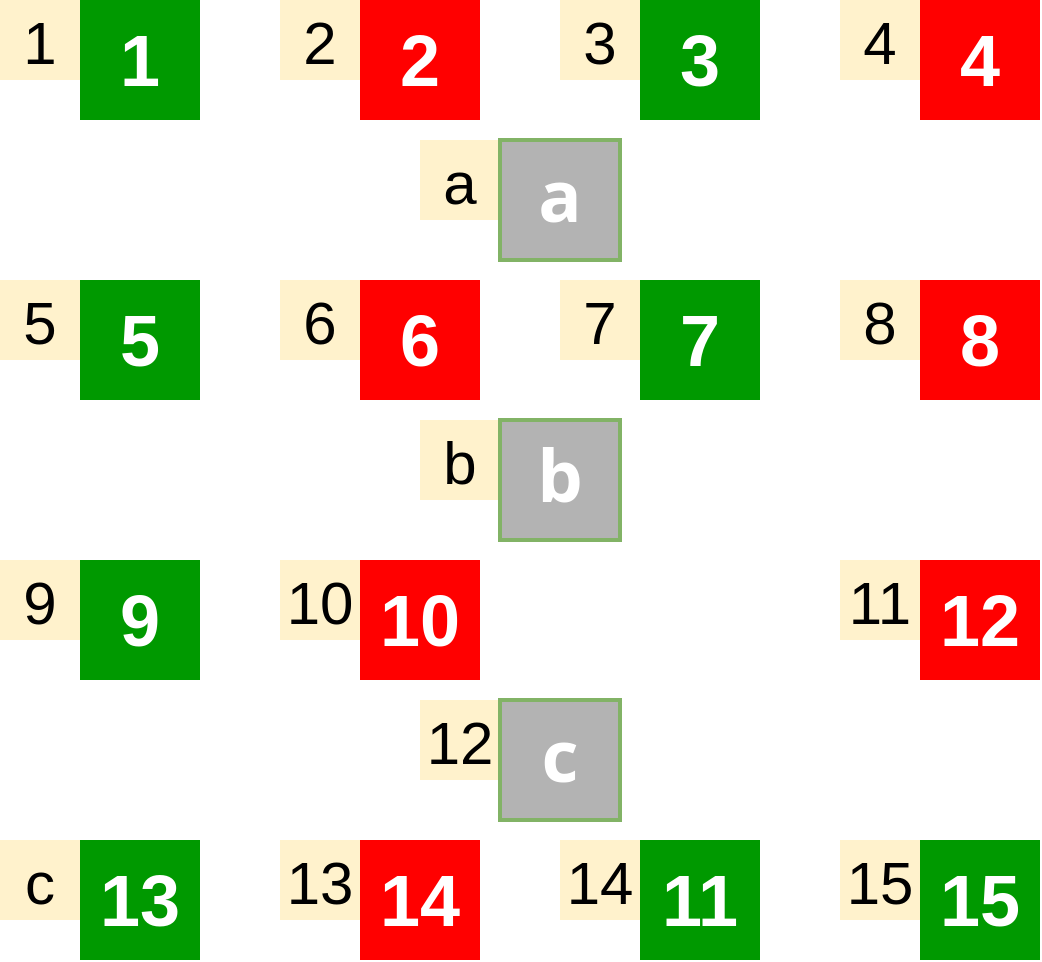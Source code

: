 <mxfile version="13.6.2" type="device"><diagram id="jw7dOPHjrZO8yAsFAN1w" name="Page-1"><mxGraphModel dx="786" dy="512" grid="1" gridSize="10" guides="1" tooltips="1" connect="1" arrows="1" fold="1" page="1" pageScale="1" pageWidth="827" pageHeight="1169" math="0" shadow="0"><root><mxCell id="0"/><mxCell id="1" parent="0"/><mxCell id="QB_v_w6jlNoy5jU44jel-5" value="1" style="aspect=fixed;strokeWidth=2;fontSize=30;fillColor=#fff2cc;rounded=0;strokeColor=none;spacing=0;spacingBottom=4;" parent="1" vertex="1"><mxGeometry x="40" y="40" width="40" height="40" as="geometry"/></mxCell><mxCell id="QB_v_w6jlNoy5jU44jel-7" value="2" style="aspect=fixed;strokeWidth=2;fontSize=30;fillColor=#fff2cc;rounded=0;strokeColor=none;spacing=0;spacingBottom=4;" parent="1" vertex="1"><mxGeometry x="180" y="40" width="40" height="40" as="geometry"/></mxCell><mxCell id="QB_v_w6jlNoy5jU44jel-8" value="4" style="aspect=fixed;strokeWidth=2;fontSize=30;fillColor=#fff2cc;rounded=0;strokeColor=none;spacing=0;spacingBottom=4;" parent="1" vertex="1"><mxGeometry x="460" y="40" width="40" height="40" as="geometry"/></mxCell><mxCell id="QB_v_w6jlNoy5jU44jel-9" value="3" style="aspect=fixed;strokeWidth=2;fontSize=30;fillColor=#fff2cc;rounded=0;strokeColor=none;spacing=0;spacingBottom=4;" parent="1" vertex="1"><mxGeometry x="320" y="40" width="40" height="40" as="geometry"/></mxCell><mxCell id="QB_v_w6jlNoy5jU44jel-57" value="5" style="aspect=fixed;strokeWidth=2;fontSize=30;fillColor=#fff2cc;rounded=0;strokeColor=none;spacing=0;spacingBottom=4;" parent="1" vertex="1"><mxGeometry x="40" y="180" width="40" height="40" as="geometry"/></mxCell><mxCell id="QB_v_w6jlNoy5jU44jel-58" value="6" style="aspect=fixed;strokeWidth=2;fontSize=30;fillColor=#fff2cc;rounded=0;strokeColor=none;spacing=0;spacingBottom=4;" parent="1" vertex="1"><mxGeometry x="180" y="180" width="40" height="40" as="geometry"/></mxCell><mxCell id="QB_v_w6jlNoy5jU44jel-59" value="8" style="aspect=fixed;strokeWidth=2;fontSize=30;fillColor=#fff2cc;rounded=0;strokeColor=none;spacing=0;spacingBottom=4;" parent="1" vertex="1"><mxGeometry x="460" y="180" width="40" height="40" as="geometry"/></mxCell><mxCell id="QB_v_w6jlNoy5jU44jel-60" value="7" style="aspect=fixed;strokeWidth=2;fontSize=30;fillColor=#fff2cc;rounded=0;strokeColor=none;spacing=0;spacingBottom=4;" parent="1" vertex="1"><mxGeometry x="320" y="180" width="40" height="40" as="geometry"/></mxCell><mxCell id="QB_v_w6jlNoy5jU44jel-61" value="9" style="aspect=fixed;strokeWidth=2;fontSize=30;fillColor=#fff2cc;rounded=0;strokeColor=none;spacing=0;spacingBottom=4;" parent="1" vertex="1"><mxGeometry x="40" y="320" width="40" height="40" as="geometry"/></mxCell><mxCell id="QB_v_w6jlNoy5jU44jel-62" value="10" style="aspect=fixed;strokeWidth=2;fontSize=30;fillColor=#fff2cc;rounded=0;strokeColor=none;spacing=0;spacingBottom=4;" parent="1" vertex="1"><mxGeometry x="180" y="320" width="40" height="40" as="geometry"/></mxCell><mxCell id="QB_v_w6jlNoy5jU44jel-63" value="11" style="aspect=fixed;strokeWidth=2;fontSize=30;fillColor=#fff2cc;rounded=0;strokeColor=none;spacing=0;spacingBottom=4;" parent="1" vertex="1"><mxGeometry x="460" y="320" width="40" height="40" as="geometry"/></mxCell><mxCell id="QB_v_w6jlNoy5jU44jel-64" value="14" style="aspect=fixed;strokeWidth=2;fontSize=30;fillColor=#fff2cc;rounded=0;strokeColor=none;spacing=0;spacingBottom=4;" parent="1" vertex="1"><mxGeometry x="320" y="460" width="40" height="40" as="geometry"/></mxCell><mxCell id="QB_v_w6jlNoy5jU44jel-65" value="c" style="aspect=fixed;strokeWidth=2;fontSize=30;fillColor=#fff2cc;rounded=0;strokeColor=none;spacing=0;spacingBottom=4;" parent="1" vertex="1"><mxGeometry x="40" y="460" width="40" height="40" as="geometry"/></mxCell><mxCell id="QB_v_w6jlNoy5jU44jel-66" value="13" style="aspect=fixed;strokeWidth=2;fontSize=30;fillColor=#fff2cc;rounded=0;strokeColor=none;spacing=0;spacingBottom=4;" parent="1" vertex="1"><mxGeometry x="180" y="460" width="40" height="40" as="geometry"/></mxCell><mxCell id="QB_v_w6jlNoy5jU44jel-67" value="15" style="aspect=fixed;strokeWidth=2;fontSize=30;fillColor=#fff2cc;rounded=0;strokeColor=none;spacing=0;spacingBottom=4;" parent="1" vertex="1"><mxGeometry x="460" y="460" width="40" height="40" as="geometry"/></mxCell><mxCell id="QB_v_w6jlNoy5jU44jel-68" value="a" style="aspect=fixed;strokeWidth=2;fontSize=30;fillColor=#fff2cc;rounded=0;strokeColor=none;spacing=0;spacingBottom=4;" parent="1" vertex="1"><mxGeometry x="250" y="110" width="40" height="40" as="geometry"/></mxCell><mxCell id="QB_v_w6jlNoy5jU44jel-69" value="b" style="aspect=fixed;strokeWidth=2;fontSize=30;fillColor=#fff2cc;rounded=0;strokeColor=none;spacing=0;spacingBottom=4;" parent="1" vertex="1"><mxGeometry x="250" y="250" width="40" height="40" as="geometry"/></mxCell><mxCell id="QB_v_w6jlNoy5jU44jel-70" value="12" style="aspect=fixed;strokeWidth=2;fontSize=30;fillColor=#fff2cc;rounded=0;strokeColor=none;spacing=0;spacingBottom=4;" parent="1" vertex="1"><mxGeometry x="250" y="390" width="40" height="40" as="geometry"/></mxCell><mxCell id="QB_v_w6jlNoy5jU44jel-1" value="&lt;font style=&quot;font-size: 36px;&quot;&gt;&lt;b style=&quot;font-size: 36px;&quot;&gt;1&lt;/b&gt;&lt;/font&gt;" style="text;html=1;align=center;verticalAlign=middle;whiteSpace=wrap;rounded=0;strokeColor=none;strokeWidth=2;fontSize=36;fillColor=#009900;fontColor=#FFFFFF;" parent="1" vertex="1"><mxGeometry x="80" y="40" width="60" height="60" as="geometry"/></mxCell><mxCell id="QB_v_w6jlNoy5jU44jel-2" value="&lt;font style=&quot;font-size: 36px;&quot;&gt;&lt;b style=&quot;font-size: 36px;&quot;&gt;2&lt;/b&gt;&lt;/font&gt;" style="text;html=1;align=center;verticalAlign=middle;whiteSpace=wrap;rounded=0;strokeColor=none;strokeWidth=2;fontSize=36;fillColor=#FF0000;fontColor=#FFFFFF;" parent="1" vertex="1"><mxGeometry x="220" y="40" width="60" height="60" as="geometry"/></mxCell><mxCell id="QB_v_w6jlNoy5jU44jel-3" value="&lt;font style=&quot;font-size: 36px;&quot;&gt;&lt;b style=&quot;font-size: 36px;&quot;&gt;3&lt;/b&gt;&lt;/font&gt;" style="text;html=1;align=center;verticalAlign=middle;whiteSpace=wrap;rounded=0;strokeColor=none;strokeWidth=2;fontSize=36;fillColor=#009900;fontColor=#FFFFFF;" parent="1" vertex="1"><mxGeometry x="360" y="40" width="60" height="60" as="geometry"/></mxCell><mxCell id="QB_v_w6jlNoy5jU44jel-4" value="&lt;font style=&quot;font-size: 36px;&quot;&gt;&lt;b style=&quot;font-size: 36px;&quot;&gt;4&lt;/b&gt;&lt;/font&gt;" style="text;html=1;align=center;verticalAlign=middle;whiteSpace=wrap;rounded=0;strokeColor=none;strokeWidth=2;fontSize=36;fillColor=#FF0000;fontColor=#FFFFFF;" parent="1" vertex="1"><mxGeometry x="500" y="40" width="60" height="60" as="geometry"/></mxCell><mxCell id="QB_v_w6jlNoy5jU44jel-11" value="&lt;div style=&quot;text-align: left&quot;&gt;&lt;font color=&quot;#ffffff&quot; face=&quot;open sans, helvetica neue, helvetica, arial, sans-serif&quot;&gt;&lt;span style=&quot;font-size: 36px&quot;&gt;&lt;b&gt;a&lt;/b&gt;&lt;/span&gt;&lt;/font&gt;&lt;br&gt;&lt;/div&gt;" style="text;html=1;align=center;verticalAlign=middle;whiteSpace=wrap;rounded=0;strokeWidth=2;fontColor=#333333;spacingBottom=6;strokeColor=#82B366;fillColor=#B3B3B3;" parent="1" vertex="1"><mxGeometry x="290" y="110" width="60" height="60" as="geometry"/></mxCell><mxCell id="QB_v_w6jlNoy5jU44jel-18" value="&lt;font style=&quot;font-size: 36px&quot;&gt;&lt;b style=&quot;font-size: 36px&quot;&gt;5&lt;/b&gt;&lt;/font&gt;" style="text;html=1;align=center;verticalAlign=middle;whiteSpace=wrap;rounded=0;strokeColor=none;strokeWidth=2;fontSize=36;fillColor=#009900;fontColor=#FFFFFF;" parent="1" vertex="1"><mxGeometry x="80" y="180" width="60" height="60" as="geometry"/></mxCell><mxCell id="QB_v_w6jlNoy5jU44jel-19" value="&lt;font style=&quot;font-size: 36px&quot;&gt;&lt;b style=&quot;font-size: 36px&quot;&gt;6&lt;/b&gt;&lt;/font&gt;" style="text;html=1;align=center;verticalAlign=middle;whiteSpace=wrap;rounded=0;strokeColor=none;strokeWidth=2;fontSize=36;fillColor=#FF0000;fontColor=#FFFFFF;" parent="1" vertex="1"><mxGeometry x="220" y="180" width="60" height="60" as="geometry"/></mxCell><mxCell id="QB_v_w6jlNoy5jU44jel-20" value="&lt;font style=&quot;font-size: 36px&quot;&gt;&lt;b style=&quot;font-size: 36px&quot;&gt;7&lt;/b&gt;&lt;/font&gt;" style="text;html=1;align=center;verticalAlign=middle;whiteSpace=wrap;rounded=0;strokeColor=none;strokeWidth=2;fontSize=36;fillColor=#009900;fontColor=#FFFFFF;" parent="1" vertex="1"><mxGeometry x="360" y="180" width="60" height="60" as="geometry"/></mxCell><mxCell id="QB_v_w6jlNoy5jU44jel-21" value="&lt;font style=&quot;font-size: 36px&quot;&gt;&lt;b style=&quot;font-size: 36px&quot;&gt;8&lt;/b&gt;&lt;/font&gt;" style="text;html=1;align=center;verticalAlign=middle;whiteSpace=wrap;rounded=0;strokeColor=none;strokeWidth=2;fontSize=36;fillColor=#FF0000;fontColor=#FFFFFF;" parent="1" vertex="1"><mxGeometry x="500" y="180" width="60" height="60" as="geometry"/></mxCell><mxCell id="QB_v_w6jlNoy5jU44jel-26" value="&lt;div style=&quot;text-align: left&quot;&gt;&lt;font color=&quot;#ffffff&quot; face=&quot;open sans, helvetica neue, helvetica, arial, sans-serif&quot;&gt;&lt;span style=&quot;font-size: 36px&quot;&gt;&lt;b&gt;b&lt;/b&gt;&lt;/span&gt;&lt;/font&gt;&lt;br&gt;&lt;/div&gt;" style="text;html=1;align=center;verticalAlign=middle;whiteSpace=wrap;rounded=0;strokeWidth=2;fontColor=#333333;spacingBottom=6;strokeColor=#82B366;fillColor=#B3B3B3;" parent="1" vertex="1"><mxGeometry x="290" y="250" width="60" height="60" as="geometry"/></mxCell><mxCell id="QB_v_w6jlNoy5jU44jel-33" value="&lt;font style=&quot;font-size: 36px&quot;&gt;&lt;b style=&quot;font-size: 36px&quot;&gt;9&lt;/b&gt;&lt;/font&gt;" style="text;html=1;align=center;verticalAlign=middle;whiteSpace=wrap;rounded=0;strokeColor=none;strokeWidth=2;fontSize=36;fillColor=#009900;fontColor=#FFFFFF;" parent="1" vertex="1"><mxGeometry x="80" y="320" width="60" height="60" as="geometry"/></mxCell><mxCell id="QB_v_w6jlNoy5jU44jel-34" value="&lt;font style=&quot;font-size: 36px&quot;&gt;&lt;b style=&quot;font-size: 36px&quot;&gt;10&lt;/b&gt;&lt;/font&gt;" style="text;html=1;align=center;verticalAlign=middle;whiteSpace=wrap;rounded=0;strokeColor=none;strokeWidth=2;fontSize=36;fillColor=#FF0000;fontColor=#FFFFFF;" parent="1" vertex="1"><mxGeometry x="220" y="320" width="60" height="60" as="geometry"/></mxCell><mxCell id="QB_v_w6jlNoy5jU44jel-35" value="&lt;font style=&quot;font-size: 36px&quot;&gt;&lt;b style=&quot;font-size: 36px&quot;&gt;11&lt;/b&gt;&lt;/font&gt;" style="text;html=1;align=center;verticalAlign=middle;whiteSpace=wrap;rounded=0;strokeColor=none;strokeWidth=2;fontSize=36;fillColor=#009900;fontColor=#FFFFFF;" parent="1" vertex="1"><mxGeometry x="360" y="460" width="60" height="60" as="geometry"/></mxCell><mxCell id="QB_v_w6jlNoy5jU44jel-36" value="&lt;font style=&quot;font-size: 36px&quot;&gt;&lt;b style=&quot;font-size: 36px&quot;&gt;12&lt;/b&gt;&lt;/font&gt;" style="text;html=1;align=center;verticalAlign=middle;whiteSpace=wrap;rounded=0;strokeColor=none;strokeWidth=2;fontSize=36;fillColor=#FF0000;fontColor=#FFFFFF;" parent="1" vertex="1"><mxGeometry x="500" y="320" width="60" height="60" as="geometry"/></mxCell><mxCell id="QB_v_w6jlNoy5jU44jel-41" value="&lt;div style=&quot;text-align: left&quot;&gt;&lt;font color=&quot;#ffffff&quot; face=&quot;open sans, helvetica neue, helvetica, arial, sans-serif&quot;&gt;&lt;span style=&quot;font-size: 36px&quot;&gt;&lt;b&gt;c&lt;/b&gt;&lt;/span&gt;&lt;/font&gt;&lt;br&gt;&lt;/div&gt;" style="text;html=1;align=center;verticalAlign=middle;whiteSpace=wrap;rounded=0;strokeWidth=2;fontColor=#333333;spacingBottom=6;strokeColor=#82B366;fillColor=#B3B3B3;" parent="1" vertex="1"><mxGeometry x="290" y="390" width="60" height="60" as="geometry"/></mxCell><mxCell id="QB_v_w6jlNoy5jU44jel-48" value="&lt;font style=&quot;font-size: 36px&quot;&gt;&lt;b style=&quot;font-size: 36px&quot;&gt;13&lt;/b&gt;&lt;/font&gt;" style="text;html=1;align=center;verticalAlign=middle;whiteSpace=wrap;rounded=0;strokeColor=none;strokeWidth=2;fontSize=36;fillColor=#009900;fontColor=#FFFFFF;" parent="1" vertex="1"><mxGeometry x="80" y="460" width="60" height="60" as="geometry"/></mxCell><mxCell id="QB_v_w6jlNoy5jU44jel-49" value="&lt;font style=&quot;font-size: 36px&quot;&gt;&lt;b style=&quot;font-size: 36px&quot;&gt;14&lt;/b&gt;&lt;/font&gt;" style="text;html=1;align=center;verticalAlign=middle;whiteSpace=wrap;rounded=0;strokeColor=none;strokeWidth=2;fontSize=36;fillColor=#FF0000;fontColor=#FFFFFF;" parent="1" vertex="1"><mxGeometry x="220" y="460" width="60" height="60" as="geometry"/></mxCell><mxCell id="QB_v_w6jlNoy5jU44jel-55" value="&lt;font style=&quot;font-size: 36px&quot;&gt;&lt;b style=&quot;font-size: 36px&quot;&gt;15&lt;/b&gt;&lt;/font&gt;" style="text;html=1;align=center;verticalAlign=middle;whiteSpace=wrap;rounded=0;strokeColor=none;strokeWidth=2;fontSize=36;fillColor=#009900;fontColor=#FFFFFF;" parent="1" vertex="1"><mxGeometry x="500" y="460" width="60" height="60" as="geometry"/></mxCell></root></mxGraphModel></diagram></mxfile>